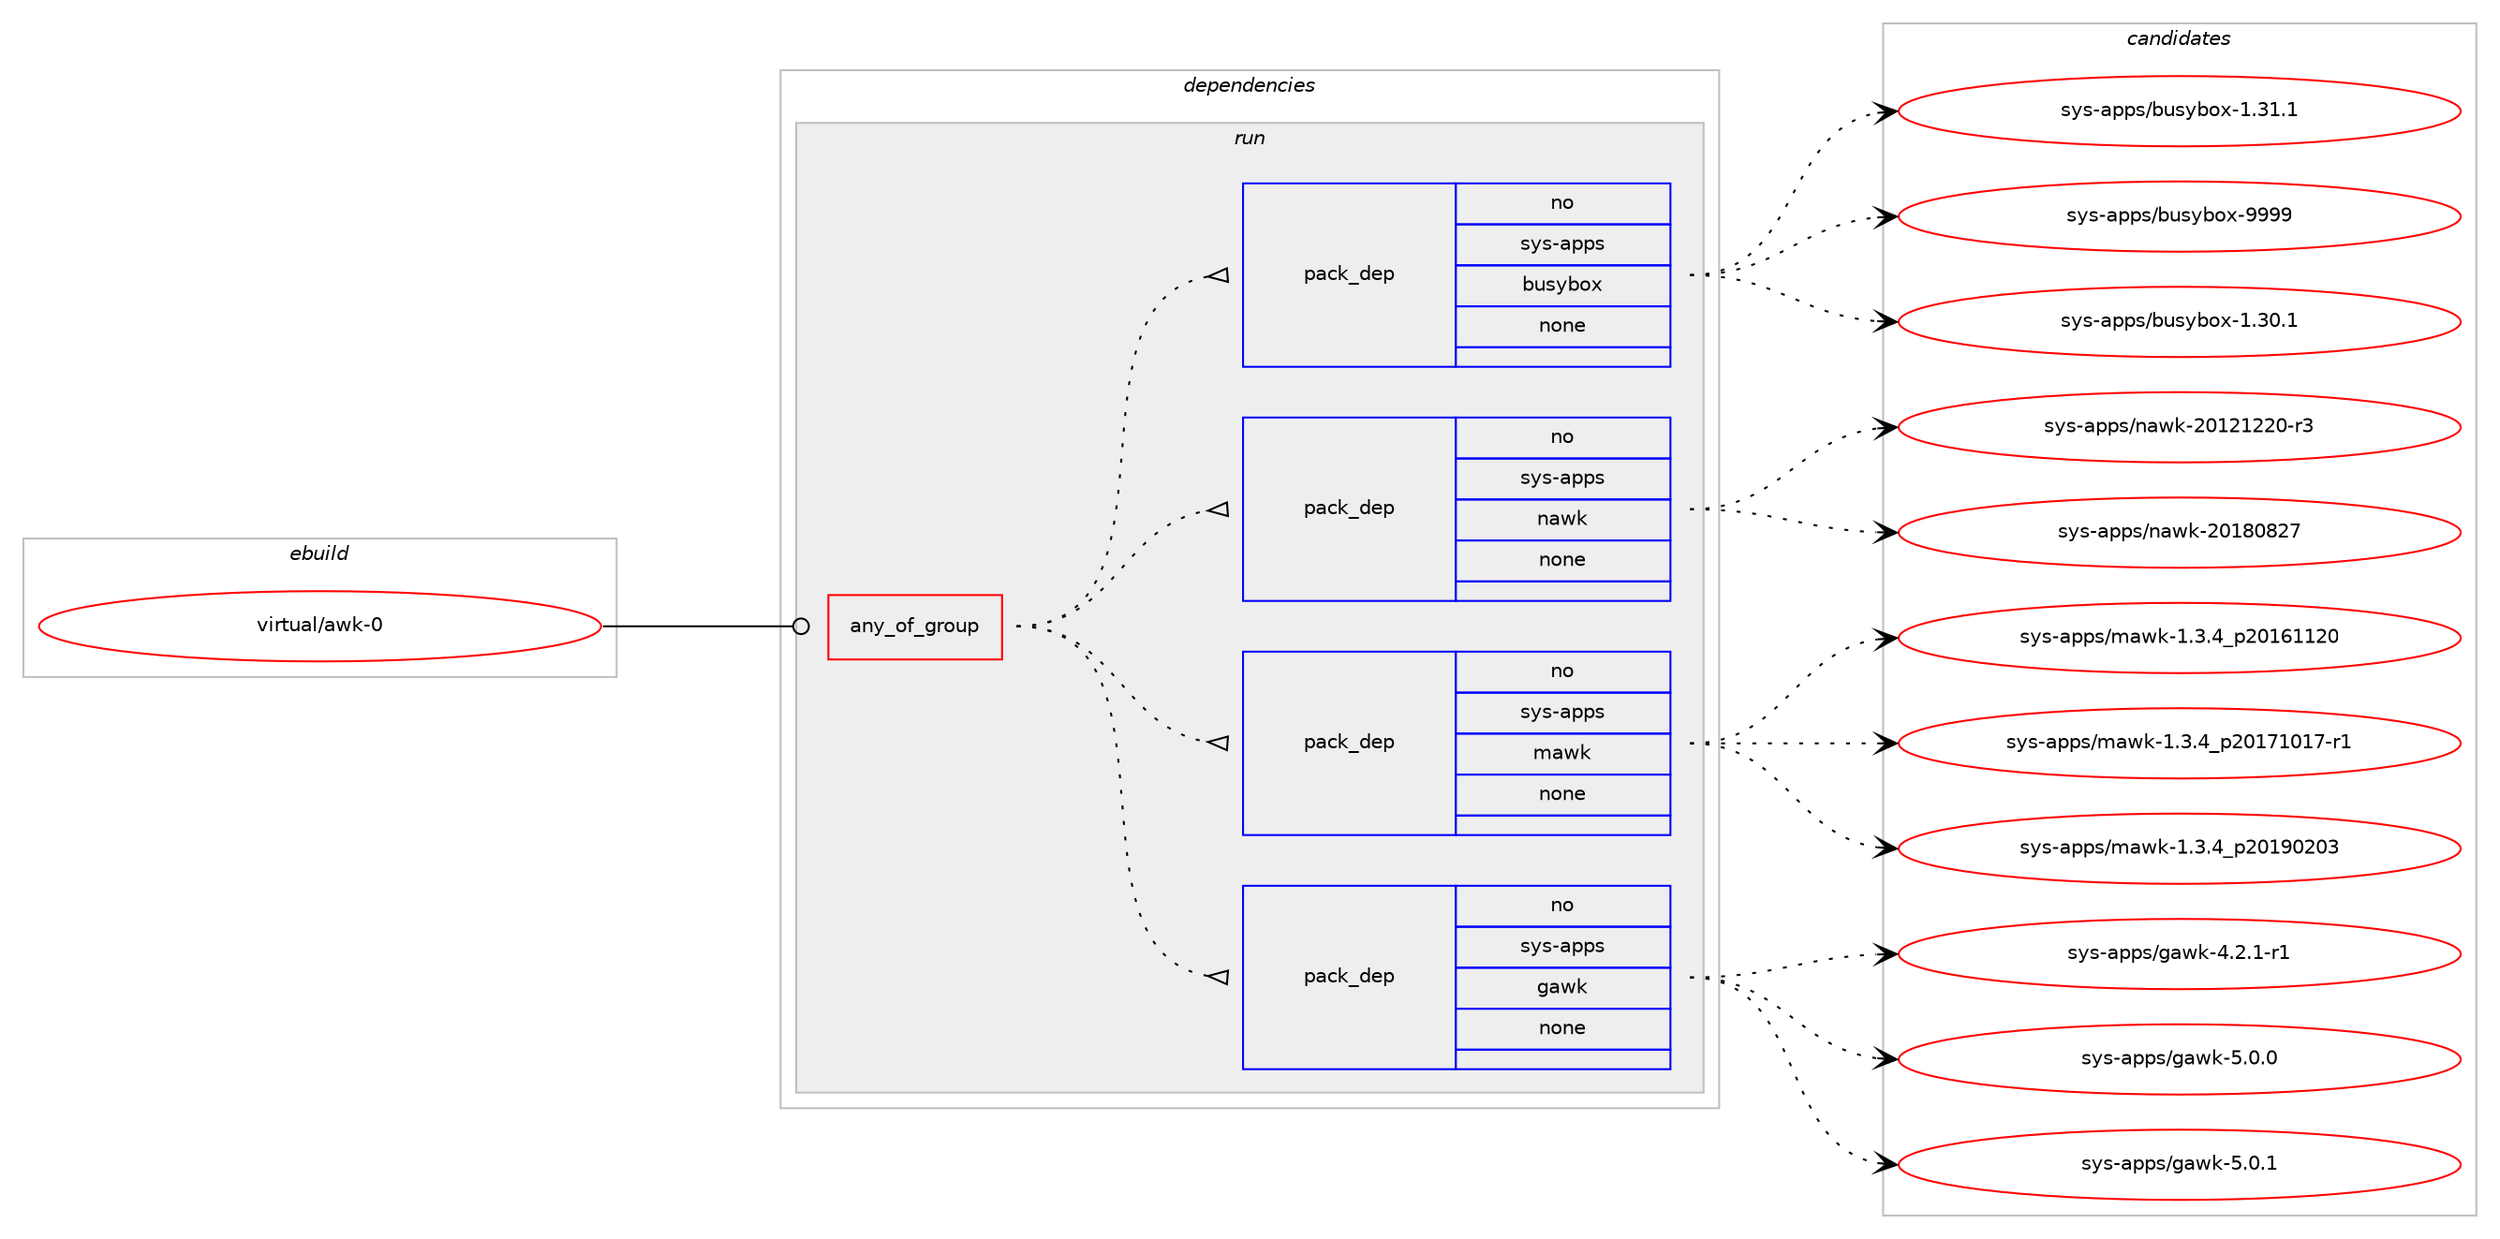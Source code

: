 digraph prolog {

# *************
# Graph options
# *************

newrank=true;
concentrate=true;
compound=true;
graph [rankdir=LR,fontname=Helvetica,fontsize=10,ranksep=1.5];#, ranksep=2.5, nodesep=0.2];
edge  [arrowhead=vee];
node  [fontname=Helvetica,fontsize=10];

# **********
# The ebuild
# **********

subgraph cluster_leftcol {
color=gray;
rank=same;
label=<<i>ebuild</i>>;
id [label="virtual/awk-0", color=red, width=4, href="../virtual/awk-0.svg"];
}

# ****************
# The dependencies
# ****************

subgraph cluster_midcol {
color=gray;
label=<<i>dependencies</i>>;
subgraph cluster_compile {
fillcolor="#eeeeee";
style=filled;
label=<<i>compile</i>>;
}
subgraph cluster_compileandrun {
fillcolor="#eeeeee";
style=filled;
label=<<i>compile and run</i>>;
}
subgraph cluster_run {
fillcolor="#eeeeee";
style=filled;
label=<<i>run</i>>;
subgraph any15281 {
dependency900034 [label=<<TABLE BORDER="0" CELLBORDER="1" CELLSPACING="0" CELLPADDING="4"><TR><TD CELLPADDING="10">any_of_group</TD></TR></TABLE>>, shape=none, color=red];subgraph pack667868 {
dependency900035 [label=<<TABLE BORDER="0" CELLBORDER="1" CELLSPACING="0" CELLPADDING="4" WIDTH="220"><TR><TD ROWSPAN="6" CELLPADDING="30">pack_dep</TD></TR><TR><TD WIDTH="110">no</TD></TR><TR><TD>sys-apps</TD></TR><TR><TD>gawk</TD></TR><TR><TD>none</TD></TR><TR><TD></TD></TR></TABLE>>, shape=none, color=blue];
}
dependency900034:e -> dependency900035:w [weight=20,style="dotted",arrowhead="oinv"];
subgraph pack667869 {
dependency900036 [label=<<TABLE BORDER="0" CELLBORDER="1" CELLSPACING="0" CELLPADDING="4" WIDTH="220"><TR><TD ROWSPAN="6" CELLPADDING="30">pack_dep</TD></TR><TR><TD WIDTH="110">no</TD></TR><TR><TD>sys-apps</TD></TR><TR><TD>mawk</TD></TR><TR><TD>none</TD></TR><TR><TD></TD></TR></TABLE>>, shape=none, color=blue];
}
dependency900034:e -> dependency900036:w [weight=20,style="dotted",arrowhead="oinv"];
subgraph pack667870 {
dependency900037 [label=<<TABLE BORDER="0" CELLBORDER="1" CELLSPACING="0" CELLPADDING="4" WIDTH="220"><TR><TD ROWSPAN="6" CELLPADDING="30">pack_dep</TD></TR><TR><TD WIDTH="110">no</TD></TR><TR><TD>sys-apps</TD></TR><TR><TD>nawk</TD></TR><TR><TD>none</TD></TR><TR><TD></TD></TR></TABLE>>, shape=none, color=blue];
}
dependency900034:e -> dependency900037:w [weight=20,style="dotted",arrowhead="oinv"];
subgraph pack667871 {
dependency900038 [label=<<TABLE BORDER="0" CELLBORDER="1" CELLSPACING="0" CELLPADDING="4" WIDTH="220"><TR><TD ROWSPAN="6" CELLPADDING="30">pack_dep</TD></TR><TR><TD WIDTH="110">no</TD></TR><TR><TD>sys-apps</TD></TR><TR><TD>busybox</TD></TR><TR><TD>none</TD></TR><TR><TD></TD></TR></TABLE>>, shape=none, color=blue];
}
dependency900034:e -> dependency900038:w [weight=20,style="dotted",arrowhead="oinv"];
}
id:e -> dependency900034:w [weight=20,style="solid",arrowhead="odot"];
}
}

# **************
# The candidates
# **************

subgraph cluster_choices {
rank=same;
color=gray;
label=<<i>candidates</i>>;

subgraph choice667868 {
color=black;
nodesep=1;
choice115121115459711211211547103971191074552465046494511449 [label="sys-apps/gawk-4.2.1-r1", color=red, width=4,href="../sys-apps/gawk-4.2.1-r1.svg"];
choice11512111545971121121154710397119107455346484648 [label="sys-apps/gawk-5.0.0", color=red, width=4,href="../sys-apps/gawk-5.0.0.svg"];
choice11512111545971121121154710397119107455346484649 [label="sys-apps/gawk-5.0.1", color=red, width=4,href="../sys-apps/gawk-5.0.1.svg"];
dependency900035:e -> choice115121115459711211211547103971191074552465046494511449:w [style=dotted,weight="100"];
dependency900035:e -> choice11512111545971121121154710397119107455346484648:w [style=dotted,weight="100"];
dependency900035:e -> choice11512111545971121121154710397119107455346484649:w [style=dotted,weight="100"];
}
subgraph choice667869 {
color=black;
nodesep=1;
choice11512111545971121121154710997119107454946514652951125048495449495048 [label="sys-apps/mawk-1.3.4_p20161120", color=red, width=4,href="../sys-apps/mawk-1.3.4_p20161120.svg"];
choice115121115459711211211547109971191074549465146529511250484955494849554511449 [label="sys-apps/mawk-1.3.4_p20171017-r1", color=red, width=4,href="../sys-apps/mawk-1.3.4_p20171017-r1.svg"];
choice11512111545971121121154710997119107454946514652951125048495748504851 [label="sys-apps/mawk-1.3.4_p20190203", color=red, width=4,href="../sys-apps/mawk-1.3.4_p20190203.svg"];
dependency900036:e -> choice11512111545971121121154710997119107454946514652951125048495449495048:w [style=dotted,weight="100"];
dependency900036:e -> choice115121115459711211211547109971191074549465146529511250484955494849554511449:w [style=dotted,weight="100"];
dependency900036:e -> choice11512111545971121121154710997119107454946514652951125048495748504851:w [style=dotted,weight="100"];
}
subgraph choice667870 {
color=black;
nodesep=1;
choice115121115459711211211547110971191074550484950495050484511451 [label="sys-apps/nawk-20121220-r3", color=red, width=4,href="../sys-apps/nawk-20121220-r3.svg"];
choice11512111545971121121154711097119107455048495648565055 [label="sys-apps/nawk-20180827", color=red, width=4,href="../sys-apps/nawk-20180827.svg"];
dependency900037:e -> choice115121115459711211211547110971191074550484950495050484511451:w [style=dotted,weight="100"];
dependency900037:e -> choice11512111545971121121154711097119107455048495648565055:w [style=dotted,weight="100"];
}
subgraph choice667871 {
color=black;
nodesep=1;
choice115121115459711211211547981171151219811112045494651484649 [label="sys-apps/busybox-1.30.1", color=red, width=4,href="../sys-apps/busybox-1.30.1.svg"];
choice115121115459711211211547981171151219811112045494651494649 [label="sys-apps/busybox-1.31.1", color=red, width=4,href="../sys-apps/busybox-1.31.1.svg"];
choice11512111545971121121154798117115121981111204557575757 [label="sys-apps/busybox-9999", color=red, width=4,href="../sys-apps/busybox-9999.svg"];
dependency900038:e -> choice115121115459711211211547981171151219811112045494651484649:w [style=dotted,weight="100"];
dependency900038:e -> choice115121115459711211211547981171151219811112045494651494649:w [style=dotted,weight="100"];
dependency900038:e -> choice11512111545971121121154798117115121981111204557575757:w [style=dotted,weight="100"];
}
}

}

